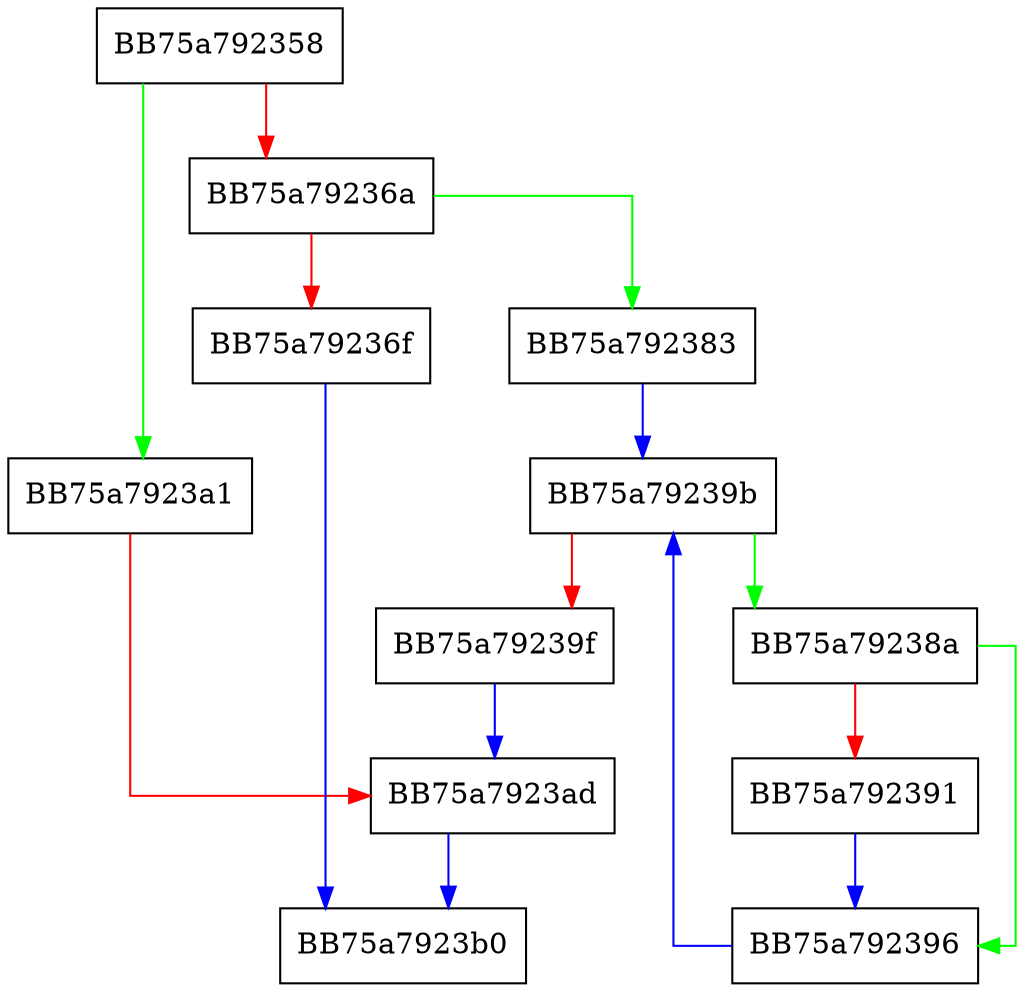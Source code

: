 digraph _strlwr {
  node [shape="box"];
  graph [splines=ortho];
  BB75a792358 -> BB75a7923a1 [color="green"];
  BB75a792358 -> BB75a79236a [color="red"];
  BB75a79236a -> BB75a792383 [color="green"];
  BB75a79236a -> BB75a79236f [color="red"];
  BB75a79236f -> BB75a7923b0 [color="blue"];
  BB75a792383 -> BB75a79239b [color="blue"];
  BB75a79238a -> BB75a792396 [color="green"];
  BB75a79238a -> BB75a792391 [color="red"];
  BB75a792391 -> BB75a792396 [color="blue"];
  BB75a792396 -> BB75a79239b [color="blue"];
  BB75a79239b -> BB75a79238a [color="green"];
  BB75a79239b -> BB75a79239f [color="red"];
  BB75a79239f -> BB75a7923ad [color="blue"];
  BB75a7923a1 -> BB75a7923ad [color="red"];
  BB75a7923ad -> BB75a7923b0 [color="blue"];
}